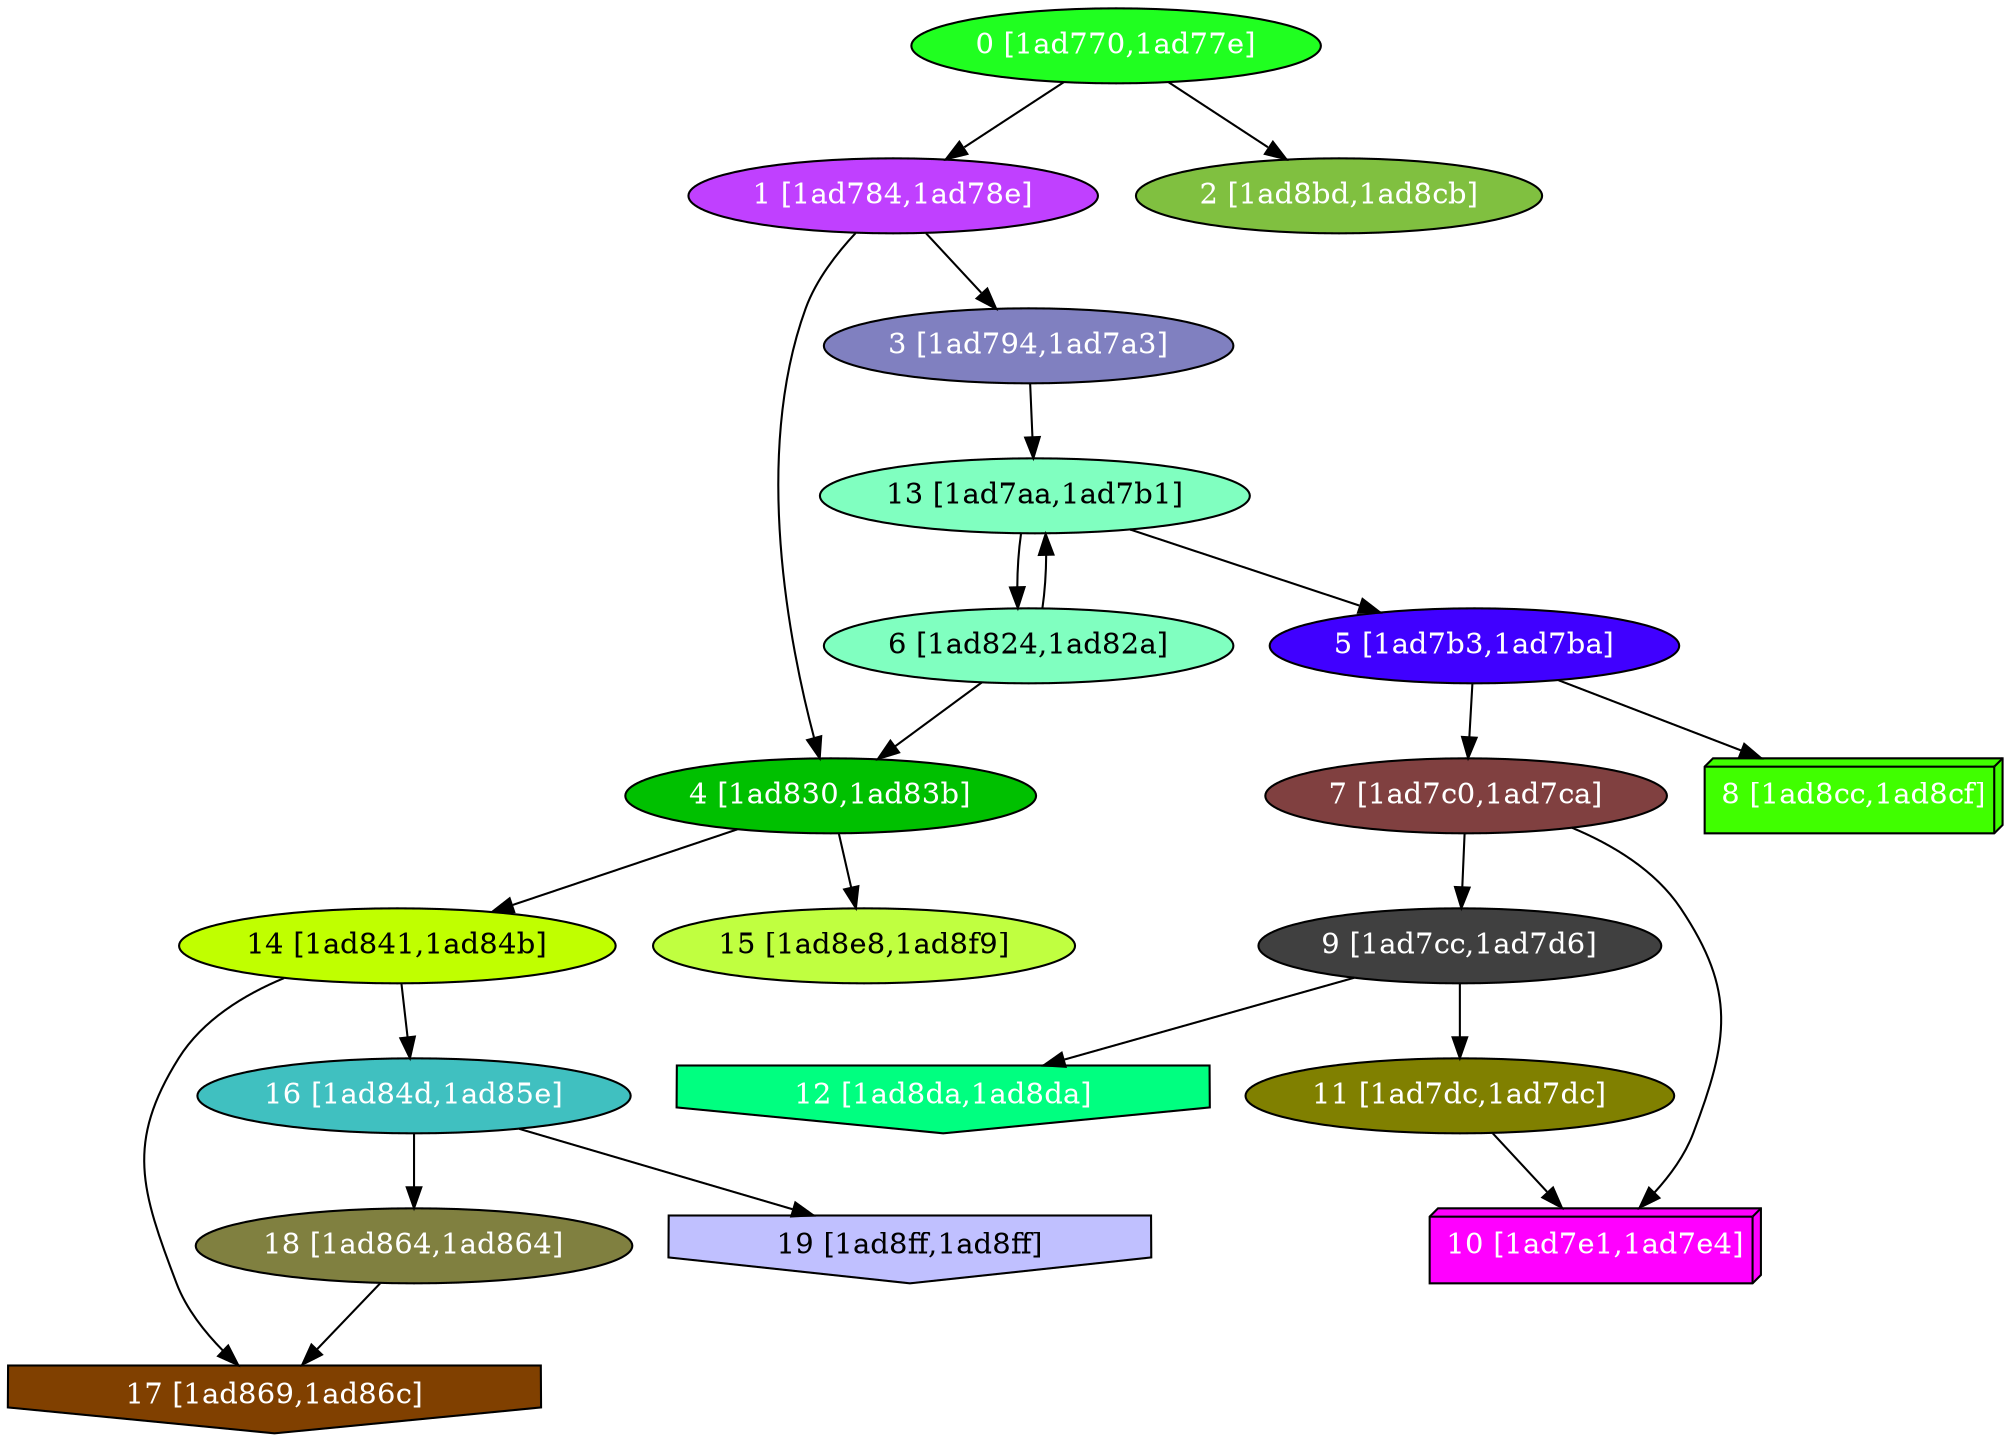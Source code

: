 diGraph libnss3{
	libnss3_0  [style=filled fillcolor="#20FF20" fontcolor="#ffffff" shape=oval label="0 [1ad770,1ad77e]"]
	libnss3_1  [style=filled fillcolor="#C040FF" fontcolor="#ffffff" shape=oval label="1 [1ad784,1ad78e]"]
	libnss3_2  [style=filled fillcolor="#80C040" fontcolor="#ffffff" shape=oval label="2 [1ad8bd,1ad8cb]"]
	libnss3_3  [style=filled fillcolor="#8080C0" fontcolor="#ffffff" shape=oval label="3 [1ad794,1ad7a3]"]
	libnss3_4  [style=filled fillcolor="#00C000" fontcolor="#ffffff" shape=oval label="4 [1ad830,1ad83b]"]
	libnss3_5  [style=filled fillcolor="#4000FF" fontcolor="#ffffff" shape=oval label="5 [1ad7b3,1ad7ba]"]
	libnss3_6  [style=filled fillcolor="#80FFC0" fontcolor="#000000" shape=oval label="6 [1ad824,1ad82a]"]
	libnss3_7  [style=filled fillcolor="#804040" fontcolor="#ffffff" shape=oval label="7 [1ad7c0,1ad7ca]"]
	libnss3_8  [style=filled fillcolor="#40FF00" fontcolor="#ffffff" shape=box3d label="8 [1ad8cc,1ad8cf]"]
	libnss3_9  [style=filled fillcolor="#404040" fontcolor="#ffffff" shape=oval label="9 [1ad7cc,1ad7d6]"]
	libnss3_a  [style=filled fillcolor="#FF00FF" fontcolor="#ffffff" shape=box3d label="10 [1ad7e1,1ad7e4]"]
	libnss3_b  [style=filled fillcolor="#808000" fontcolor="#ffffff" shape=oval label="11 [1ad7dc,1ad7dc]"]
	libnss3_c  [style=filled fillcolor="#00FF80" fontcolor="#ffffff" shape=invhouse label="12 [1ad8da,1ad8da]"]
	libnss3_d  [style=filled fillcolor="#80FFC0" fontcolor="#000000" shape=oval label="13 [1ad7aa,1ad7b1]"]
	libnss3_e  [style=filled fillcolor="#C0FF00" fontcolor="#000000" shape=oval label="14 [1ad841,1ad84b]"]
	libnss3_f  [style=filled fillcolor="#C0FF40" fontcolor="#000000" shape=oval label="15 [1ad8e8,1ad8f9]"]
	libnss3_10  [style=filled fillcolor="#40C0C0" fontcolor="#ffffff" shape=oval label="16 [1ad84d,1ad85e]"]
	libnss3_11  [style=filled fillcolor="#804000" fontcolor="#ffffff" shape=invhouse label="17 [1ad869,1ad86c]"]
	libnss3_12  [style=filled fillcolor="#808040" fontcolor="#ffffff" shape=oval label="18 [1ad864,1ad864]"]
	libnss3_13  [style=filled fillcolor="#C0C0FF" fontcolor="#000000" shape=invhouse label="19 [1ad8ff,1ad8ff]"]

	libnss3_0 -> libnss3_1
	libnss3_0 -> libnss3_2
	libnss3_1 -> libnss3_3
	libnss3_1 -> libnss3_4
	libnss3_3 -> libnss3_d
	libnss3_4 -> libnss3_e
	libnss3_4 -> libnss3_f
	libnss3_5 -> libnss3_7
	libnss3_5 -> libnss3_8
	libnss3_6 -> libnss3_4
	libnss3_6 -> libnss3_d
	libnss3_7 -> libnss3_9
	libnss3_7 -> libnss3_a
	libnss3_9 -> libnss3_b
	libnss3_9 -> libnss3_c
	libnss3_b -> libnss3_a
	libnss3_d -> libnss3_5
	libnss3_d -> libnss3_6
	libnss3_e -> libnss3_10
	libnss3_e -> libnss3_11
	libnss3_10 -> libnss3_12
	libnss3_10 -> libnss3_13
	libnss3_12 -> libnss3_11
}